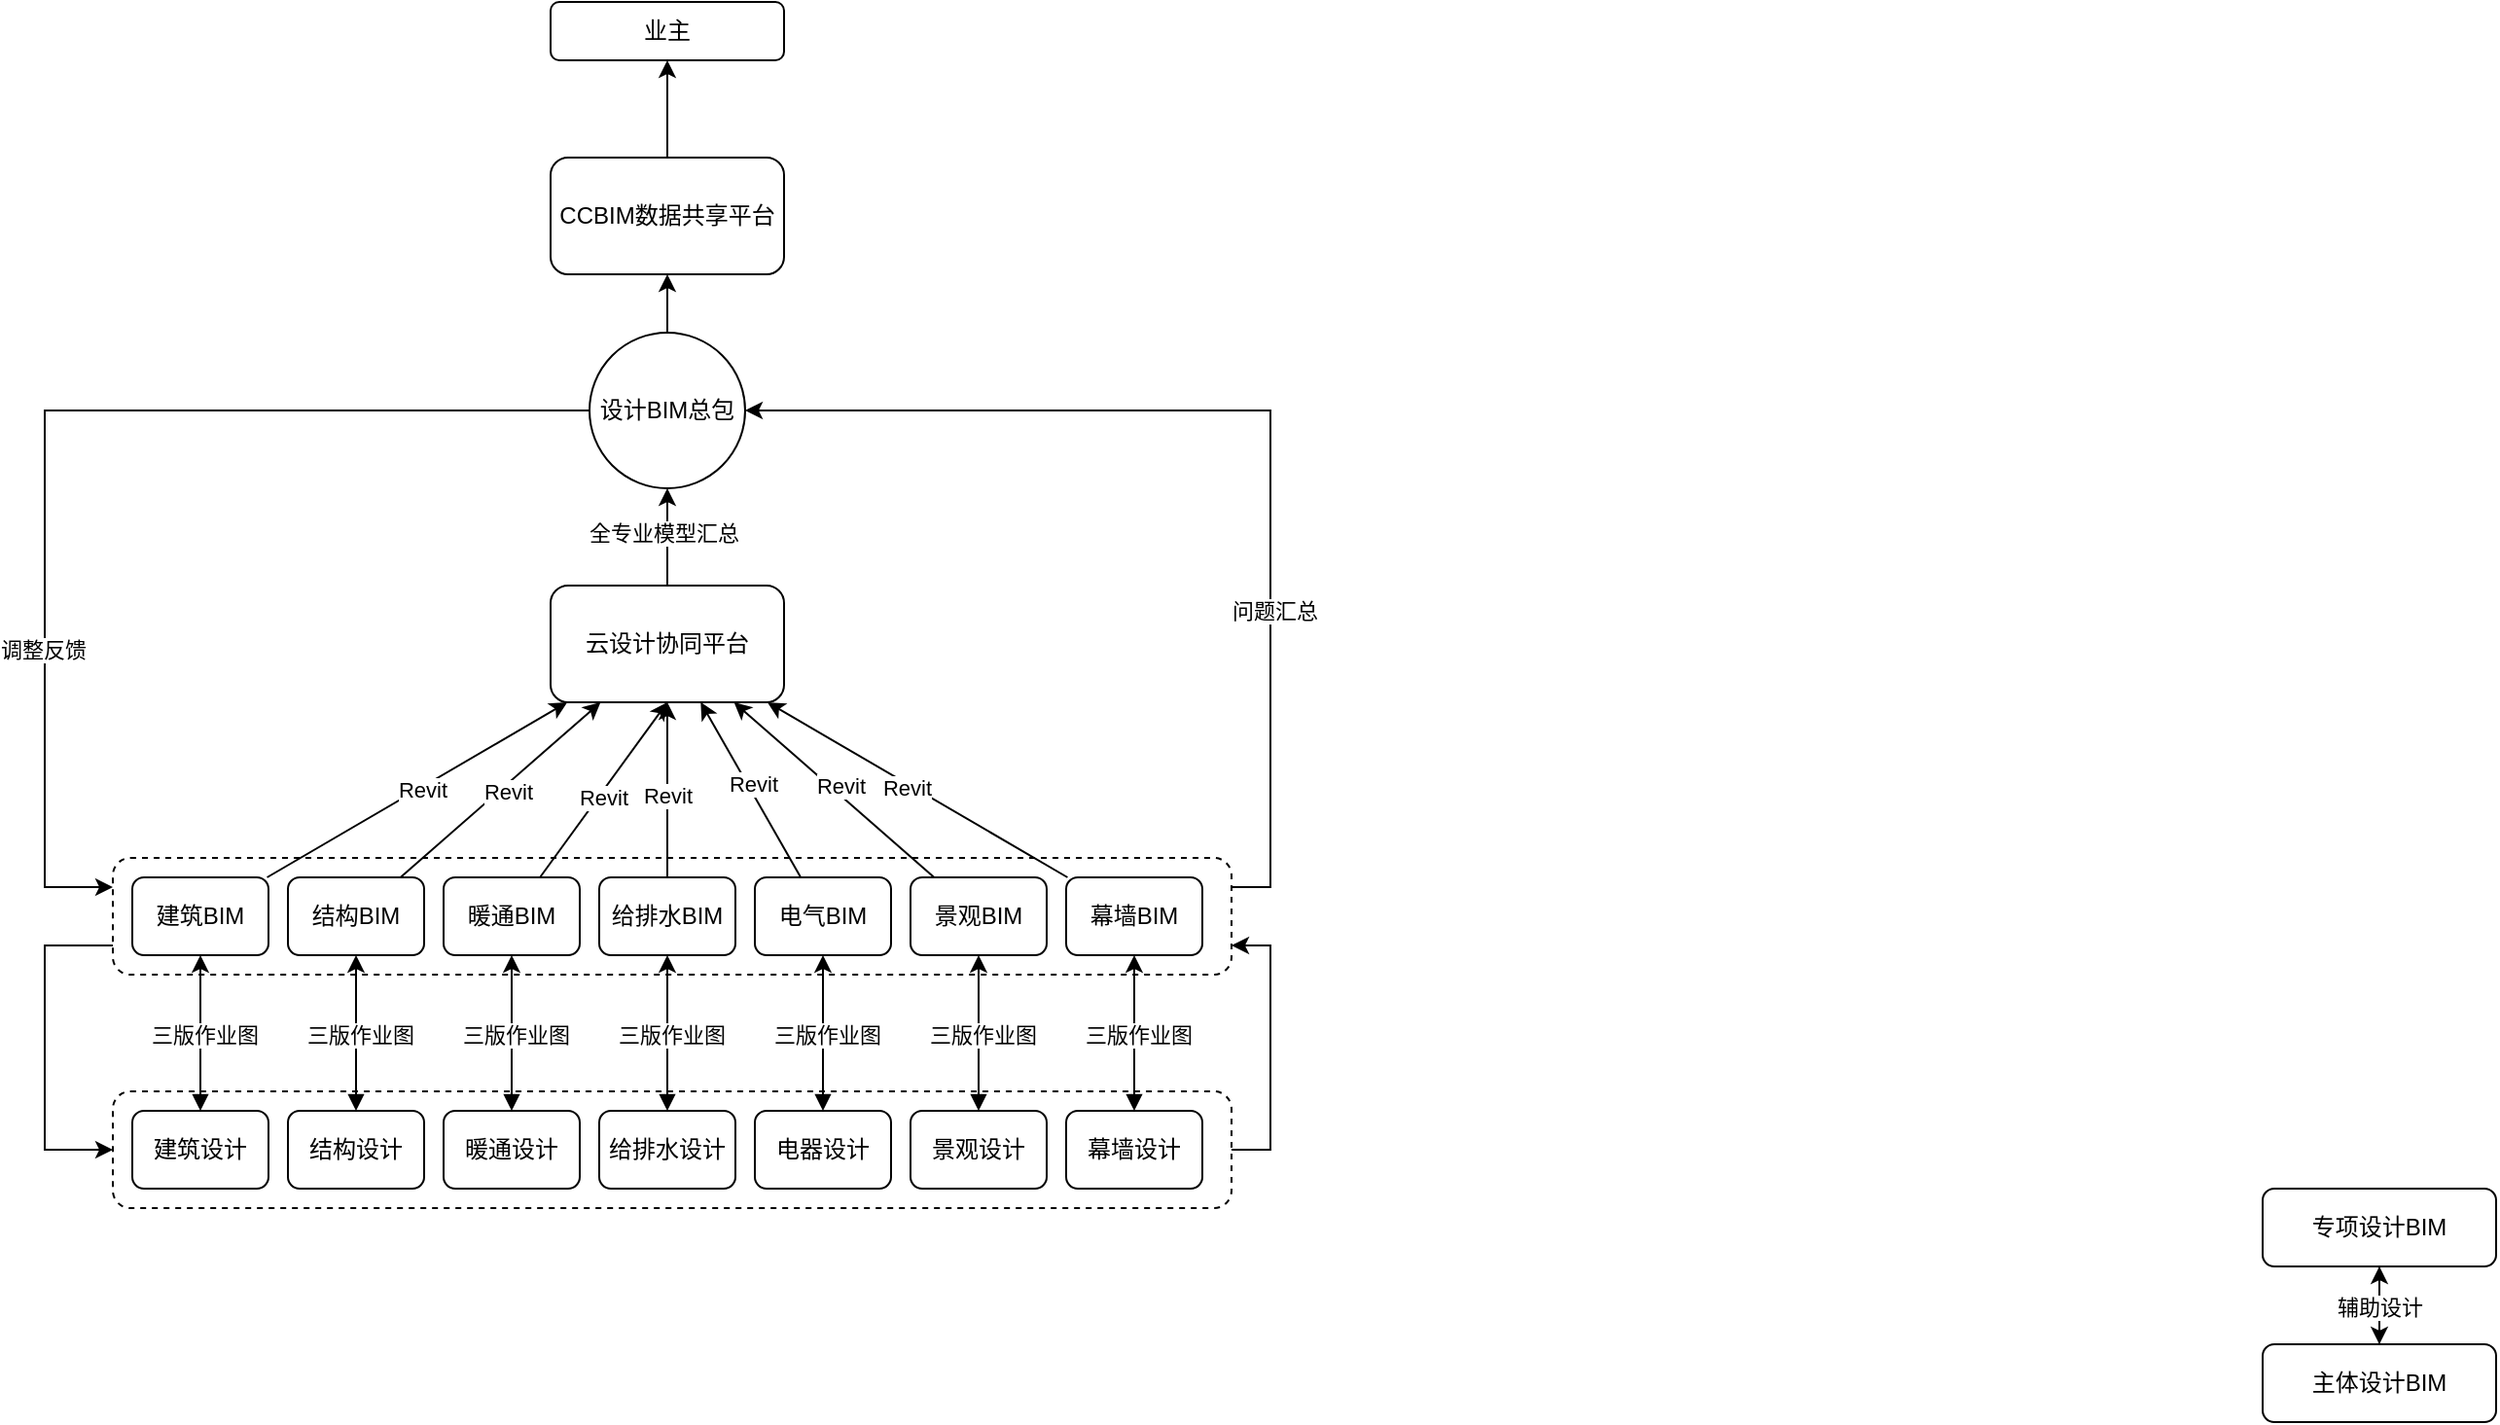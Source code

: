 <mxfile version="21.6.8" type="github">
  <diagram id="_444KMjF0R_JeEPrCnwJ" name="第 1 页">
    <mxGraphModel dx="1195" dy="645" grid="1" gridSize="10" guides="1" tooltips="1" connect="1" arrows="1" fold="1" page="1" pageScale="1" pageWidth="827" pageHeight="1169" math="0" shadow="0">
      <root>
        <mxCell id="0" />
        <mxCell id="1" parent="0" />
        <mxCell id="IrjwPeZLxQH9oHeEekAO-6" style="edgeStyle=orthogonalEdgeStyle;rounded=0;orthogonalLoop=1;jettySize=auto;html=1;" edge="1" parent="1" source="6z5tFiYWaeQXX5f0UAhT-1" target="IrjwPeZLxQH9oHeEekAO-4">
          <mxGeometry relative="1" as="geometry" />
        </mxCell>
        <mxCell id="IrjwPeZLxQH9oHeEekAO-56" style="edgeStyle=orthogonalEdgeStyle;rounded=0;orthogonalLoop=1;jettySize=auto;html=1;entryX=0;entryY=0.25;entryDx=0;entryDy=0;exitX=0;exitY=0.5;exitDx=0;exitDy=0;" edge="1" parent="1" source="6z5tFiYWaeQXX5f0UAhT-1" target="IrjwPeZLxQH9oHeEekAO-53">
          <mxGeometry relative="1" as="geometry">
            <Array as="points">
              <mxPoint x="80" y="360" />
              <mxPoint x="80" y="605" />
            </Array>
          </mxGeometry>
        </mxCell>
        <mxCell id="IrjwPeZLxQH9oHeEekAO-61" value="调整反馈" style="edgeLabel;html=1;align=center;verticalAlign=middle;resizable=0;points=[];" vertex="1" connectable="0" parent="IrjwPeZLxQH9oHeEekAO-56">
          <mxGeometry x="0.438" y="-1" relative="1" as="geometry">
            <mxPoint as="offset" />
          </mxGeometry>
        </mxCell>
        <mxCell id="6z5tFiYWaeQXX5f0UAhT-1" value="设计BIM总包" style="ellipse;whiteSpace=wrap;html=1;aspect=fixed;" parent="1" vertex="1">
          <mxGeometry x="360" y="320" width="80" height="80" as="geometry" />
        </mxCell>
        <mxCell id="IrjwPeZLxQH9oHeEekAO-8" style="rounded=0;orthogonalLoop=1;jettySize=auto;html=1;" edge="1" parent="1" source="6z5tFiYWaeQXX5f0UAhT-2" target="IrjwPeZLxQH9oHeEekAO-3">
          <mxGeometry relative="1" as="geometry" />
        </mxCell>
        <mxCell id="IrjwPeZLxQH9oHeEekAO-27" value="Revit" style="edgeLabel;html=1;align=center;verticalAlign=middle;resizable=0;points=[];" vertex="1" connectable="0" parent="IrjwPeZLxQH9oHeEekAO-8">
          <mxGeometry x="0.017" y="-1" relative="1" as="geometry">
            <mxPoint as="offset" />
          </mxGeometry>
        </mxCell>
        <mxCell id="6z5tFiYWaeQXX5f0UAhT-2" value="建筑BIM" style="rounded=1;whiteSpace=wrap;html=1;" parent="1" vertex="1">
          <mxGeometry x="125" y="600" width="70" height="40" as="geometry" />
        </mxCell>
        <mxCell id="6z5tFiYWaeQXX5f0UAhT-21" style="edgeStyle=none;rounded=0;orthogonalLoop=1;jettySize=auto;html=1;entryX=0.5;entryY=0;entryDx=0;entryDy=0;" parent="1" source="6z5tFiYWaeQXX5f0UAhT-3" target="6z5tFiYWaeQXX5f0UAhT-17" edge="1">
          <mxGeometry relative="1" as="geometry" />
        </mxCell>
        <mxCell id="6z5tFiYWaeQXX5f0UAhT-3" value="专项设计BIM" style="rounded=1;whiteSpace=wrap;html=1;" parent="1" vertex="1">
          <mxGeometry x="1220" y="760" width="120" height="40" as="geometry" />
        </mxCell>
        <mxCell id="6z5tFiYWaeQXX5f0UAhT-9" value="业主" style="rounded=1;whiteSpace=wrap;html=1;" parent="1" vertex="1">
          <mxGeometry x="340" y="150" width="120" height="30" as="geometry" />
        </mxCell>
        <mxCell id="6z5tFiYWaeQXX5f0UAhT-20" style="edgeStyle=none;rounded=0;orthogonalLoop=1;jettySize=auto;html=1;entryX=0.5;entryY=1;entryDx=0;entryDy=0;" parent="1" source="6z5tFiYWaeQXX5f0UAhT-17" target="6z5tFiYWaeQXX5f0UAhT-3" edge="1">
          <mxGeometry relative="1" as="geometry" />
        </mxCell>
        <mxCell id="6z5tFiYWaeQXX5f0UAhT-23" value="辅助设计" style="edgeLabel;html=1;align=center;verticalAlign=middle;resizable=0;points=[];" parent="6z5tFiYWaeQXX5f0UAhT-20" vertex="1" connectable="0">
          <mxGeometry x="0.384" relative="1" as="geometry">
            <mxPoint y="8" as="offset" />
          </mxGeometry>
        </mxCell>
        <mxCell id="6z5tFiYWaeQXX5f0UAhT-17" value="主体设计BIM" style="rounded=1;whiteSpace=wrap;html=1;" parent="1" vertex="1">
          <mxGeometry x="1220" y="840" width="120" height="40" as="geometry" />
        </mxCell>
        <mxCell id="IrjwPeZLxQH9oHeEekAO-7" style="edgeStyle=orthogonalEdgeStyle;rounded=0;orthogonalLoop=1;jettySize=auto;html=1;" edge="1" parent="1" source="IrjwPeZLxQH9oHeEekAO-3" target="6z5tFiYWaeQXX5f0UAhT-1">
          <mxGeometry relative="1" as="geometry" />
        </mxCell>
        <mxCell id="IrjwPeZLxQH9oHeEekAO-54" value="全专业模型汇总" style="edgeLabel;html=1;align=center;verticalAlign=middle;resizable=0;points=[];" vertex="1" connectable="0" parent="IrjwPeZLxQH9oHeEekAO-7">
          <mxGeometry x="0.08" y="2" relative="1" as="geometry">
            <mxPoint as="offset" />
          </mxGeometry>
        </mxCell>
        <mxCell id="IrjwPeZLxQH9oHeEekAO-3" value="云设计协同平台" style="rounded=1;whiteSpace=wrap;html=1;" vertex="1" parent="1">
          <mxGeometry x="340" y="450" width="120" height="60" as="geometry" />
        </mxCell>
        <mxCell id="IrjwPeZLxQH9oHeEekAO-5" style="edgeStyle=orthogonalEdgeStyle;rounded=0;orthogonalLoop=1;jettySize=auto;html=1;" edge="1" parent="1" source="IrjwPeZLxQH9oHeEekAO-4" target="6z5tFiYWaeQXX5f0UAhT-9">
          <mxGeometry relative="1" as="geometry" />
        </mxCell>
        <mxCell id="IrjwPeZLxQH9oHeEekAO-4" value="CCBIM数据共享平台" style="rounded=1;whiteSpace=wrap;html=1;" vertex="1" parent="1">
          <mxGeometry x="340" y="230" width="120" height="60" as="geometry" />
        </mxCell>
        <mxCell id="IrjwPeZLxQH9oHeEekAO-10" style="rounded=0;orthogonalLoop=1;jettySize=auto;html=1;" edge="1" parent="1" source="IrjwPeZLxQH9oHeEekAO-9" target="IrjwPeZLxQH9oHeEekAO-3">
          <mxGeometry relative="1" as="geometry" />
        </mxCell>
        <mxCell id="IrjwPeZLxQH9oHeEekAO-26" value="Revit" style="edgeLabel;html=1;align=center;verticalAlign=middle;resizable=0;points=[];" vertex="1" connectable="0" parent="IrjwPeZLxQH9oHeEekAO-10">
          <mxGeometry x="0.032" y="-3" relative="1" as="geometry">
            <mxPoint as="offset" />
          </mxGeometry>
        </mxCell>
        <mxCell id="IrjwPeZLxQH9oHeEekAO-9" value="结构BIM" style="rounded=1;whiteSpace=wrap;html=1;" vertex="1" parent="1">
          <mxGeometry x="205" y="600" width="70" height="40" as="geometry" />
        </mxCell>
        <mxCell id="IrjwPeZLxQH9oHeEekAO-16" style="rounded=0;orthogonalLoop=1;jettySize=auto;html=1;entryX=0.5;entryY=1;entryDx=0;entryDy=0;" edge="1" parent="1" source="IrjwPeZLxQH9oHeEekAO-11" target="IrjwPeZLxQH9oHeEekAO-3">
          <mxGeometry relative="1" as="geometry" />
        </mxCell>
        <mxCell id="IrjwPeZLxQH9oHeEekAO-25" value="Revit" style="edgeLabel;html=1;align=center;verticalAlign=middle;resizable=0;points=[];" vertex="1" connectable="0" parent="IrjwPeZLxQH9oHeEekAO-16">
          <mxGeometry x="-0.063" y="-2" relative="1" as="geometry">
            <mxPoint as="offset" />
          </mxGeometry>
        </mxCell>
        <mxCell id="IrjwPeZLxQH9oHeEekAO-11" value="&lt;div&gt;暖通BIM&lt;/div&gt;" style="rounded=1;whiteSpace=wrap;html=1;" vertex="1" parent="1">
          <mxGeometry x="285" y="600" width="70" height="40" as="geometry" />
        </mxCell>
        <mxCell id="IrjwPeZLxQH9oHeEekAO-17" style="rounded=0;orthogonalLoop=1;jettySize=auto;html=1;entryX=0.5;entryY=1;entryDx=0;entryDy=0;" edge="1" parent="1" source="IrjwPeZLxQH9oHeEekAO-12" target="IrjwPeZLxQH9oHeEekAO-3">
          <mxGeometry relative="1" as="geometry" />
        </mxCell>
        <mxCell id="IrjwPeZLxQH9oHeEekAO-24" value="Revit" style="edgeLabel;html=1;align=center;verticalAlign=middle;resizable=0;points=[];" vertex="1" connectable="0" parent="IrjwPeZLxQH9oHeEekAO-17">
          <mxGeometry x="-0.061" relative="1" as="geometry">
            <mxPoint as="offset" />
          </mxGeometry>
        </mxCell>
        <mxCell id="IrjwPeZLxQH9oHeEekAO-12" value="&lt;div&gt;给排水BIM&lt;/div&gt;" style="rounded=1;whiteSpace=wrap;html=1;" vertex="1" parent="1">
          <mxGeometry x="365" y="600" width="70" height="40" as="geometry" />
        </mxCell>
        <mxCell id="IrjwPeZLxQH9oHeEekAO-18" style="rounded=0;orthogonalLoop=1;jettySize=auto;html=1;" edge="1" parent="1" source="IrjwPeZLxQH9oHeEekAO-13" target="IrjwPeZLxQH9oHeEekAO-3">
          <mxGeometry relative="1" as="geometry" />
        </mxCell>
        <mxCell id="IrjwPeZLxQH9oHeEekAO-23" value="Revit" style="edgeLabel;html=1;align=center;verticalAlign=middle;resizable=0;points=[];" vertex="1" connectable="0" parent="IrjwPeZLxQH9oHeEekAO-18">
          <mxGeometry x="0.052" y="-2" relative="1" as="geometry">
            <mxPoint as="offset" />
          </mxGeometry>
        </mxCell>
        <mxCell id="IrjwPeZLxQH9oHeEekAO-13" value="&lt;div&gt;电气BIM&lt;/div&gt;" style="rounded=1;whiteSpace=wrap;html=1;" vertex="1" parent="1">
          <mxGeometry x="445" y="600" width="70" height="40" as="geometry" />
        </mxCell>
        <mxCell id="IrjwPeZLxQH9oHeEekAO-19" style="rounded=0;orthogonalLoop=1;jettySize=auto;html=1;" edge="1" parent="1" source="IrjwPeZLxQH9oHeEekAO-14" target="IrjwPeZLxQH9oHeEekAO-3">
          <mxGeometry relative="1" as="geometry" />
        </mxCell>
        <mxCell id="IrjwPeZLxQH9oHeEekAO-22" value="Revit" style="edgeLabel;html=1;align=center;verticalAlign=middle;resizable=0;points=[];" vertex="1" connectable="0" parent="IrjwPeZLxQH9oHeEekAO-19">
          <mxGeometry x="0.075" y="-2" relative="1" as="geometry">
            <mxPoint x="6" y="3" as="offset" />
          </mxGeometry>
        </mxCell>
        <mxCell id="IrjwPeZLxQH9oHeEekAO-14" value="&lt;div&gt;景观BIM&lt;/div&gt;" style="rounded=1;whiteSpace=wrap;html=1;" vertex="1" parent="1">
          <mxGeometry x="525" y="600" width="70" height="40" as="geometry" />
        </mxCell>
        <mxCell id="IrjwPeZLxQH9oHeEekAO-20" style="rounded=0;orthogonalLoop=1;jettySize=auto;html=1;" edge="1" parent="1" source="IrjwPeZLxQH9oHeEekAO-15" target="IrjwPeZLxQH9oHeEekAO-3">
          <mxGeometry relative="1" as="geometry" />
        </mxCell>
        <mxCell id="IrjwPeZLxQH9oHeEekAO-21" value="Revit" style="edgeLabel;html=1;align=center;verticalAlign=middle;resizable=0;points=[];" vertex="1" connectable="0" parent="IrjwPeZLxQH9oHeEekAO-20">
          <mxGeometry x="0.056" y="2" relative="1" as="geometry">
            <mxPoint as="offset" />
          </mxGeometry>
        </mxCell>
        <mxCell id="IrjwPeZLxQH9oHeEekAO-15" value="&lt;div&gt;幕墙BIM&lt;/div&gt;" style="rounded=1;whiteSpace=wrap;html=1;" vertex="1" parent="1">
          <mxGeometry x="605" y="600" width="70" height="40" as="geometry" />
        </mxCell>
        <mxCell id="IrjwPeZLxQH9oHeEekAO-29" style="rounded=0;orthogonalLoop=1;jettySize=auto;html=1;entryX=0.5;entryY=1;entryDx=0;entryDy=0;startArrow=block;startFill=1;" edge="1" parent="1" source="IrjwPeZLxQH9oHeEekAO-28" target="6z5tFiYWaeQXX5f0UAhT-2">
          <mxGeometry relative="1" as="geometry" />
        </mxCell>
        <mxCell id="IrjwPeZLxQH9oHeEekAO-30" value="三版作业图" style="edgeLabel;html=1;align=center;verticalAlign=middle;resizable=0;points=[];" vertex="1" connectable="0" parent="IrjwPeZLxQH9oHeEekAO-29">
          <mxGeometry x="-0.025" y="-2" relative="1" as="geometry">
            <mxPoint as="offset" />
          </mxGeometry>
        </mxCell>
        <mxCell id="IrjwPeZLxQH9oHeEekAO-28" value="建筑设计" style="rounded=1;whiteSpace=wrap;html=1;" vertex="1" parent="1">
          <mxGeometry x="125" y="720" width="70" height="40" as="geometry" />
        </mxCell>
        <mxCell id="IrjwPeZLxQH9oHeEekAO-33" style="rounded=0;orthogonalLoop=1;jettySize=auto;html=1;startArrow=block;startFill=1;entryX=0.5;entryY=1;entryDx=0;entryDy=0;exitX=0.5;exitY=0;exitDx=0;exitDy=0;" edge="1" parent="1" source="IrjwPeZLxQH9oHeEekAO-35" target="IrjwPeZLxQH9oHeEekAO-9">
          <mxGeometry relative="1" as="geometry">
            <mxPoint x="165" y="660" as="targetPoint" />
            <mxPoint x="165" y="700" as="sourcePoint" />
          </mxGeometry>
        </mxCell>
        <mxCell id="IrjwPeZLxQH9oHeEekAO-34" value="三版作业图" style="edgeLabel;html=1;align=center;verticalAlign=middle;resizable=0;points=[];" vertex="1" connectable="0" parent="IrjwPeZLxQH9oHeEekAO-33">
          <mxGeometry x="-0.025" y="-2" relative="1" as="geometry">
            <mxPoint as="offset" />
          </mxGeometry>
        </mxCell>
        <mxCell id="IrjwPeZLxQH9oHeEekAO-35" value="结构设计" style="rounded=1;whiteSpace=wrap;html=1;" vertex="1" parent="1">
          <mxGeometry x="205" y="720" width="70" height="40" as="geometry" />
        </mxCell>
        <mxCell id="IrjwPeZLxQH9oHeEekAO-36" style="rounded=0;orthogonalLoop=1;jettySize=auto;html=1;startArrow=block;startFill=1;entryX=0.5;entryY=1;entryDx=0;entryDy=0;exitX=0.5;exitY=0;exitDx=0;exitDy=0;" edge="1" parent="1" source="IrjwPeZLxQH9oHeEekAO-38" target="IrjwPeZLxQH9oHeEekAO-11">
          <mxGeometry relative="1" as="geometry">
            <mxPoint x="320" y="660" as="targetPoint" />
            <mxPoint x="320" y="710" as="sourcePoint" />
          </mxGeometry>
        </mxCell>
        <mxCell id="IrjwPeZLxQH9oHeEekAO-37" value="三版作业图" style="edgeLabel;html=1;align=center;verticalAlign=middle;resizable=0;points=[];" vertex="1" connectable="0" parent="IrjwPeZLxQH9oHeEekAO-36">
          <mxGeometry x="-0.025" y="-2" relative="1" as="geometry">
            <mxPoint as="offset" />
          </mxGeometry>
        </mxCell>
        <mxCell id="IrjwPeZLxQH9oHeEekAO-38" value="暖通设计" style="rounded=1;whiteSpace=wrap;html=1;" vertex="1" parent="1">
          <mxGeometry x="285" y="720" width="70" height="40" as="geometry" />
        </mxCell>
        <mxCell id="IrjwPeZLxQH9oHeEekAO-39" style="rounded=0;orthogonalLoop=1;jettySize=auto;html=1;startArrow=block;startFill=1;exitX=0.5;exitY=0;exitDx=0;exitDy=0;" edge="1" parent="1" source="IrjwPeZLxQH9oHeEekAO-41" target="IrjwPeZLxQH9oHeEekAO-12">
          <mxGeometry relative="1" as="geometry">
            <mxPoint x="404" y="670" as="targetPoint" />
            <mxPoint x="329" y="730" as="sourcePoint" />
          </mxGeometry>
        </mxCell>
        <mxCell id="IrjwPeZLxQH9oHeEekAO-40" value="三版作业图" style="edgeLabel;html=1;align=center;verticalAlign=middle;resizable=0;points=[];" vertex="1" connectable="0" parent="IrjwPeZLxQH9oHeEekAO-39">
          <mxGeometry x="-0.025" y="-2" relative="1" as="geometry">
            <mxPoint as="offset" />
          </mxGeometry>
        </mxCell>
        <mxCell id="IrjwPeZLxQH9oHeEekAO-41" value="给排水设计" style="rounded=1;whiteSpace=wrap;html=1;" vertex="1" parent="1">
          <mxGeometry x="365" y="720" width="70" height="40" as="geometry" />
        </mxCell>
        <mxCell id="IrjwPeZLxQH9oHeEekAO-42" style="rounded=0;orthogonalLoop=1;jettySize=auto;html=1;startArrow=block;startFill=1;entryX=0.5;entryY=1;entryDx=0;entryDy=0;exitX=0.5;exitY=0;exitDx=0;exitDy=0;" edge="1" parent="1" source="IrjwPeZLxQH9oHeEekAO-44" target="IrjwPeZLxQH9oHeEekAO-13">
          <mxGeometry relative="1" as="geometry">
            <mxPoint x="480" y="660" as="targetPoint" />
            <mxPoint x="475" y="700" as="sourcePoint" />
          </mxGeometry>
        </mxCell>
        <mxCell id="IrjwPeZLxQH9oHeEekAO-43" value="三版作业图" style="edgeLabel;html=1;align=center;verticalAlign=middle;resizable=0;points=[];" vertex="1" connectable="0" parent="IrjwPeZLxQH9oHeEekAO-42">
          <mxGeometry x="-0.025" y="-2" relative="1" as="geometry">
            <mxPoint as="offset" />
          </mxGeometry>
        </mxCell>
        <mxCell id="IrjwPeZLxQH9oHeEekAO-44" value="电器设计" style="rounded=1;whiteSpace=wrap;html=1;" vertex="1" parent="1">
          <mxGeometry x="445" y="720" width="70" height="40" as="geometry" />
        </mxCell>
        <mxCell id="IrjwPeZLxQH9oHeEekAO-45" style="rounded=0;orthogonalLoop=1;jettySize=auto;html=1;startArrow=block;startFill=1;entryX=0.5;entryY=1;entryDx=0;entryDy=0;exitX=0.5;exitY=0;exitDx=0;exitDy=0;" edge="1" parent="1" source="IrjwPeZLxQH9oHeEekAO-47" target="IrjwPeZLxQH9oHeEekAO-14">
          <mxGeometry relative="1" as="geometry">
            <mxPoint x="560" y="660" as="targetPoint" />
            <mxPoint x="560" y="710" as="sourcePoint" />
          </mxGeometry>
        </mxCell>
        <mxCell id="IrjwPeZLxQH9oHeEekAO-46" value="三版作业图" style="edgeLabel;html=1;align=center;verticalAlign=middle;resizable=0;points=[];" vertex="1" connectable="0" parent="IrjwPeZLxQH9oHeEekAO-45">
          <mxGeometry x="-0.025" y="-2" relative="1" as="geometry">
            <mxPoint as="offset" />
          </mxGeometry>
        </mxCell>
        <mxCell id="IrjwPeZLxQH9oHeEekAO-47" value="景观设计" style="rounded=1;whiteSpace=wrap;html=1;" vertex="1" parent="1">
          <mxGeometry x="525" y="720" width="70" height="40" as="geometry" />
        </mxCell>
        <mxCell id="IrjwPeZLxQH9oHeEekAO-48" style="rounded=0;orthogonalLoop=1;jettySize=auto;html=1;startArrow=block;startFill=1;entryX=0.5;entryY=1;entryDx=0;entryDy=0;exitX=0.5;exitY=0;exitDx=0;exitDy=0;" edge="1" parent="1" source="IrjwPeZLxQH9oHeEekAO-50" target="IrjwPeZLxQH9oHeEekAO-15">
          <mxGeometry relative="1" as="geometry">
            <mxPoint x="650" y="660" as="targetPoint" />
            <mxPoint x="575" y="720" as="sourcePoint" />
          </mxGeometry>
        </mxCell>
        <mxCell id="IrjwPeZLxQH9oHeEekAO-49" value="三版作业图" style="edgeLabel;html=1;align=center;verticalAlign=middle;resizable=0;points=[];" vertex="1" connectable="0" parent="IrjwPeZLxQH9oHeEekAO-48">
          <mxGeometry x="-0.025" y="-2" relative="1" as="geometry">
            <mxPoint as="offset" />
          </mxGeometry>
        </mxCell>
        <mxCell id="IrjwPeZLxQH9oHeEekAO-50" value="幕墙设计" style="rounded=1;whiteSpace=wrap;html=1;" vertex="1" parent="1">
          <mxGeometry x="605" y="720" width="70" height="40" as="geometry" />
        </mxCell>
        <mxCell id="IrjwPeZLxQH9oHeEekAO-55" style="edgeStyle=orthogonalEdgeStyle;rounded=0;orthogonalLoop=1;jettySize=auto;html=1;entryX=1;entryY=0.5;entryDx=0;entryDy=0;exitX=1;exitY=0.25;exitDx=0;exitDy=0;" edge="1" parent="1" source="IrjwPeZLxQH9oHeEekAO-53" target="6z5tFiYWaeQXX5f0UAhT-1">
          <mxGeometry relative="1" as="geometry" />
        </mxCell>
        <mxCell id="IrjwPeZLxQH9oHeEekAO-57" value="问题汇总" style="edgeLabel;html=1;align=center;verticalAlign=middle;resizable=0;points=[];" vertex="1" connectable="0" parent="IrjwPeZLxQH9oHeEekAO-55">
          <mxGeometry x="-0.395" y="-2" relative="1" as="geometry">
            <mxPoint as="offset" />
          </mxGeometry>
        </mxCell>
        <mxCell id="IrjwPeZLxQH9oHeEekAO-60" style="edgeStyle=orthogonalEdgeStyle;rounded=0;orthogonalLoop=1;jettySize=auto;html=1;entryX=0;entryY=0.5;entryDx=0;entryDy=0;exitX=0;exitY=0.75;exitDx=0;exitDy=0;" edge="1" parent="1" source="IrjwPeZLxQH9oHeEekAO-53" target="IrjwPeZLxQH9oHeEekAO-58">
          <mxGeometry relative="1" as="geometry">
            <Array as="points">
              <mxPoint x="80" y="635" />
              <mxPoint x="80" y="740" />
            </Array>
          </mxGeometry>
        </mxCell>
        <mxCell id="IrjwPeZLxQH9oHeEekAO-53" value="" style="rounded=1;whiteSpace=wrap;html=1;dashed=1;fillColor=none;" vertex="1" parent="1">
          <mxGeometry x="115" y="590" width="575" height="60" as="geometry" />
        </mxCell>
        <mxCell id="IrjwPeZLxQH9oHeEekAO-59" style="edgeStyle=orthogonalEdgeStyle;rounded=0;orthogonalLoop=1;jettySize=auto;html=1;entryX=1;entryY=0.75;entryDx=0;entryDy=0;exitX=1;exitY=0.5;exitDx=0;exitDy=0;" edge="1" parent="1" source="IrjwPeZLxQH9oHeEekAO-58" target="IrjwPeZLxQH9oHeEekAO-53">
          <mxGeometry relative="1" as="geometry" />
        </mxCell>
        <mxCell id="IrjwPeZLxQH9oHeEekAO-58" value="" style="rounded=1;whiteSpace=wrap;html=1;fillColor=none;dashed=1;" vertex="1" parent="1">
          <mxGeometry x="115" y="710" width="575" height="60" as="geometry" />
        </mxCell>
      </root>
    </mxGraphModel>
  </diagram>
</mxfile>
